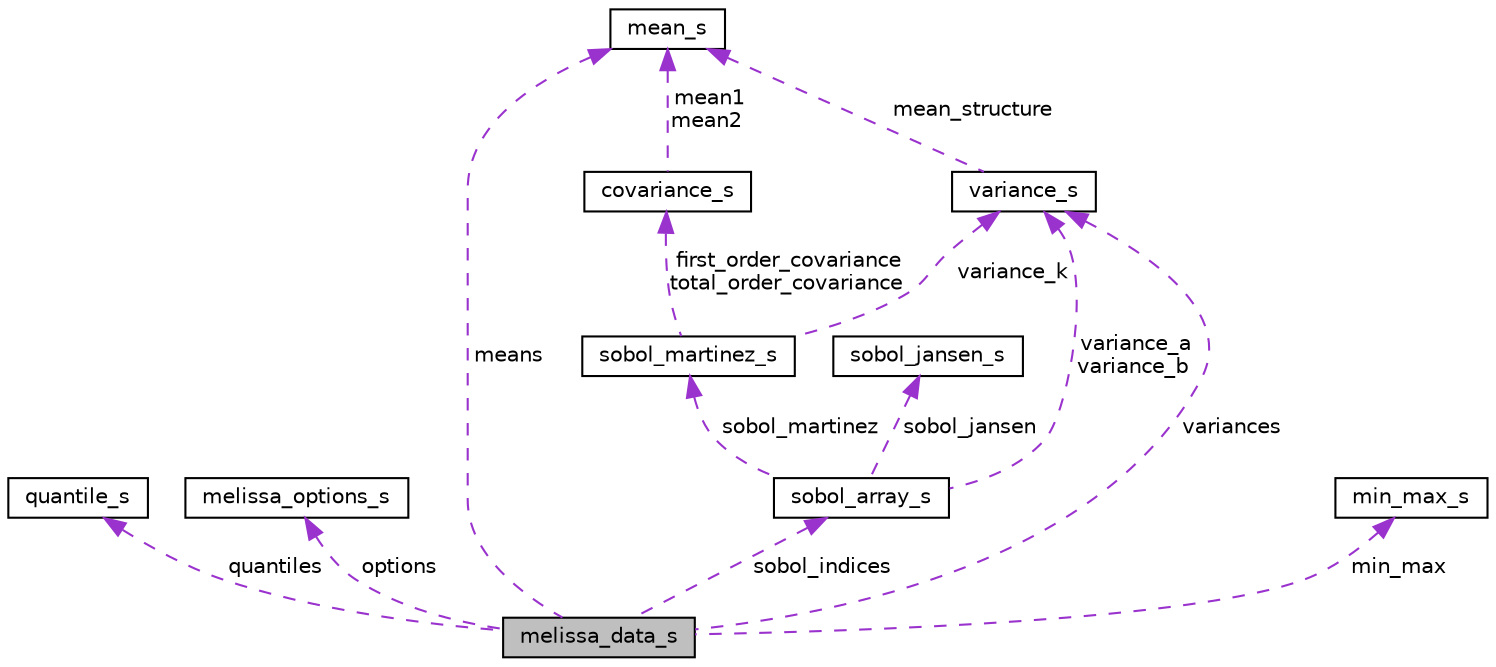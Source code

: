 digraph "melissa_data_s"
{
  edge [fontname="Helvetica",fontsize="10",labelfontname="Helvetica",labelfontsize="10"];
  node [fontname="Helvetica",fontsize="10",shape=record];
  Node1 [label="melissa_data_s",height=0.2,width=0.4,color="black", fillcolor="grey75", style="filled", fontcolor="black"];
  Node2 -> Node1 [dir="back",color="darkorchid3",fontsize="10",style="dashed",label=" quantiles" ,fontname="Helvetica"];
  Node2 [label="quantile_s",height=0.2,width=0.4,color="black", fillcolor="white", style="filled",URL="$structquantile__s.html"];
  Node3 -> Node1 [dir="back",color="darkorchid3",fontsize="10",style="dashed",label=" options" ,fontname="Helvetica"];
  Node3 [label="melissa_options_s",height=0.2,width=0.4,color="black", fillcolor="white", style="filled",URL="$structmelissa__options__s.html"];
  Node4 -> Node1 [dir="back",color="darkorchid3",fontsize="10",style="dashed",label=" sobol_indices" ,fontname="Helvetica"];
  Node4 [label="sobol_array_s",height=0.2,width=0.4,color="black", fillcolor="white", style="filled",URL="$structsobol__array__s.html"];
  Node5 -> Node4 [dir="back",color="darkorchid3",fontsize="10",style="dashed",label=" sobol_martinez" ,fontname="Helvetica"];
  Node5 [label="sobol_martinez_s",height=0.2,width=0.4,color="black", fillcolor="white", style="filled",URL="$structsobol__martinez__s.html"];
  Node6 -> Node5 [dir="back",color="darkorchid3",fontsize="10",style="dashed",label=" first_order_covariance\ntotal_order_covariance" ,fontname="Helvetica"];
  Node6 [label="covariance_s",height=0.2,width=0.4,color="black", fillcolor="white", style="filled",URL="$structcovariance__s.html"];
  Node7 -> Node6 [dir="back",color="darkorchid3",fontsize="10",style="dashed",label=" mean1\nmean2" ,fontname="Helvetica"];
  Node7 [label="mean_s",height=0.2,width=0.4,color="black", fillcolor="white", style="filled",URL="$structmean__s.html"];
  Node8 -> Node5 [dir="back",color="darkorchid3",fontsize="10",style="dashed",label=" variance_k" ,fontname="Helvetica"];
  Node8 [label="variance_s",height=0.2,width=0.4,color="black", fillcolor="white", style="filled",URL="$structvariance__s.html"];
  Node7 -> Node8 [dir="back",color="darkorchid3",fontsize="10",style="dashed",label=" mean_structure" ,fontname="Helvetica"];
  Node9 -> Node4 [dir="back",color="darkorchid3",fontsize="10",style="dashed",label=" sobol_jansen" ,fontname="Helvetica"];
  Node9 [label="sobol_jansen_s",height=0.2,width=0.4,color="black", fillcolor="white", style="filled",URL="$structsobol__jansen__s.html"];
  Node8 -> Node4 [dir="back",color="darkorchid3",fontsize="10",style="dashed",label=" variance_a\nvariance_b" ,fontname="Helvetica"];
  Node7 -> Node1 [dir="back",color="darkorchid3",fontsize="10",style="dashed",label=" means" ,fontname="Helvetica"];
  Node10 -> Node1 [dir="back",color="darkorchid3",fontsize="10",style="dashed",label=" min_max" ,fontname="Helvetica"];
  Node10 [label="min_max_s",height=0.2,width=0.4,color="black", fillcolor="white", style="filled",URL="$structmin__max__s.html"];
  Node8 -> Node1 [dir="back",color="darkorchid3",fontsize="10",style="dashed",label=" variances" ,fontname="Helvetica"];
}
